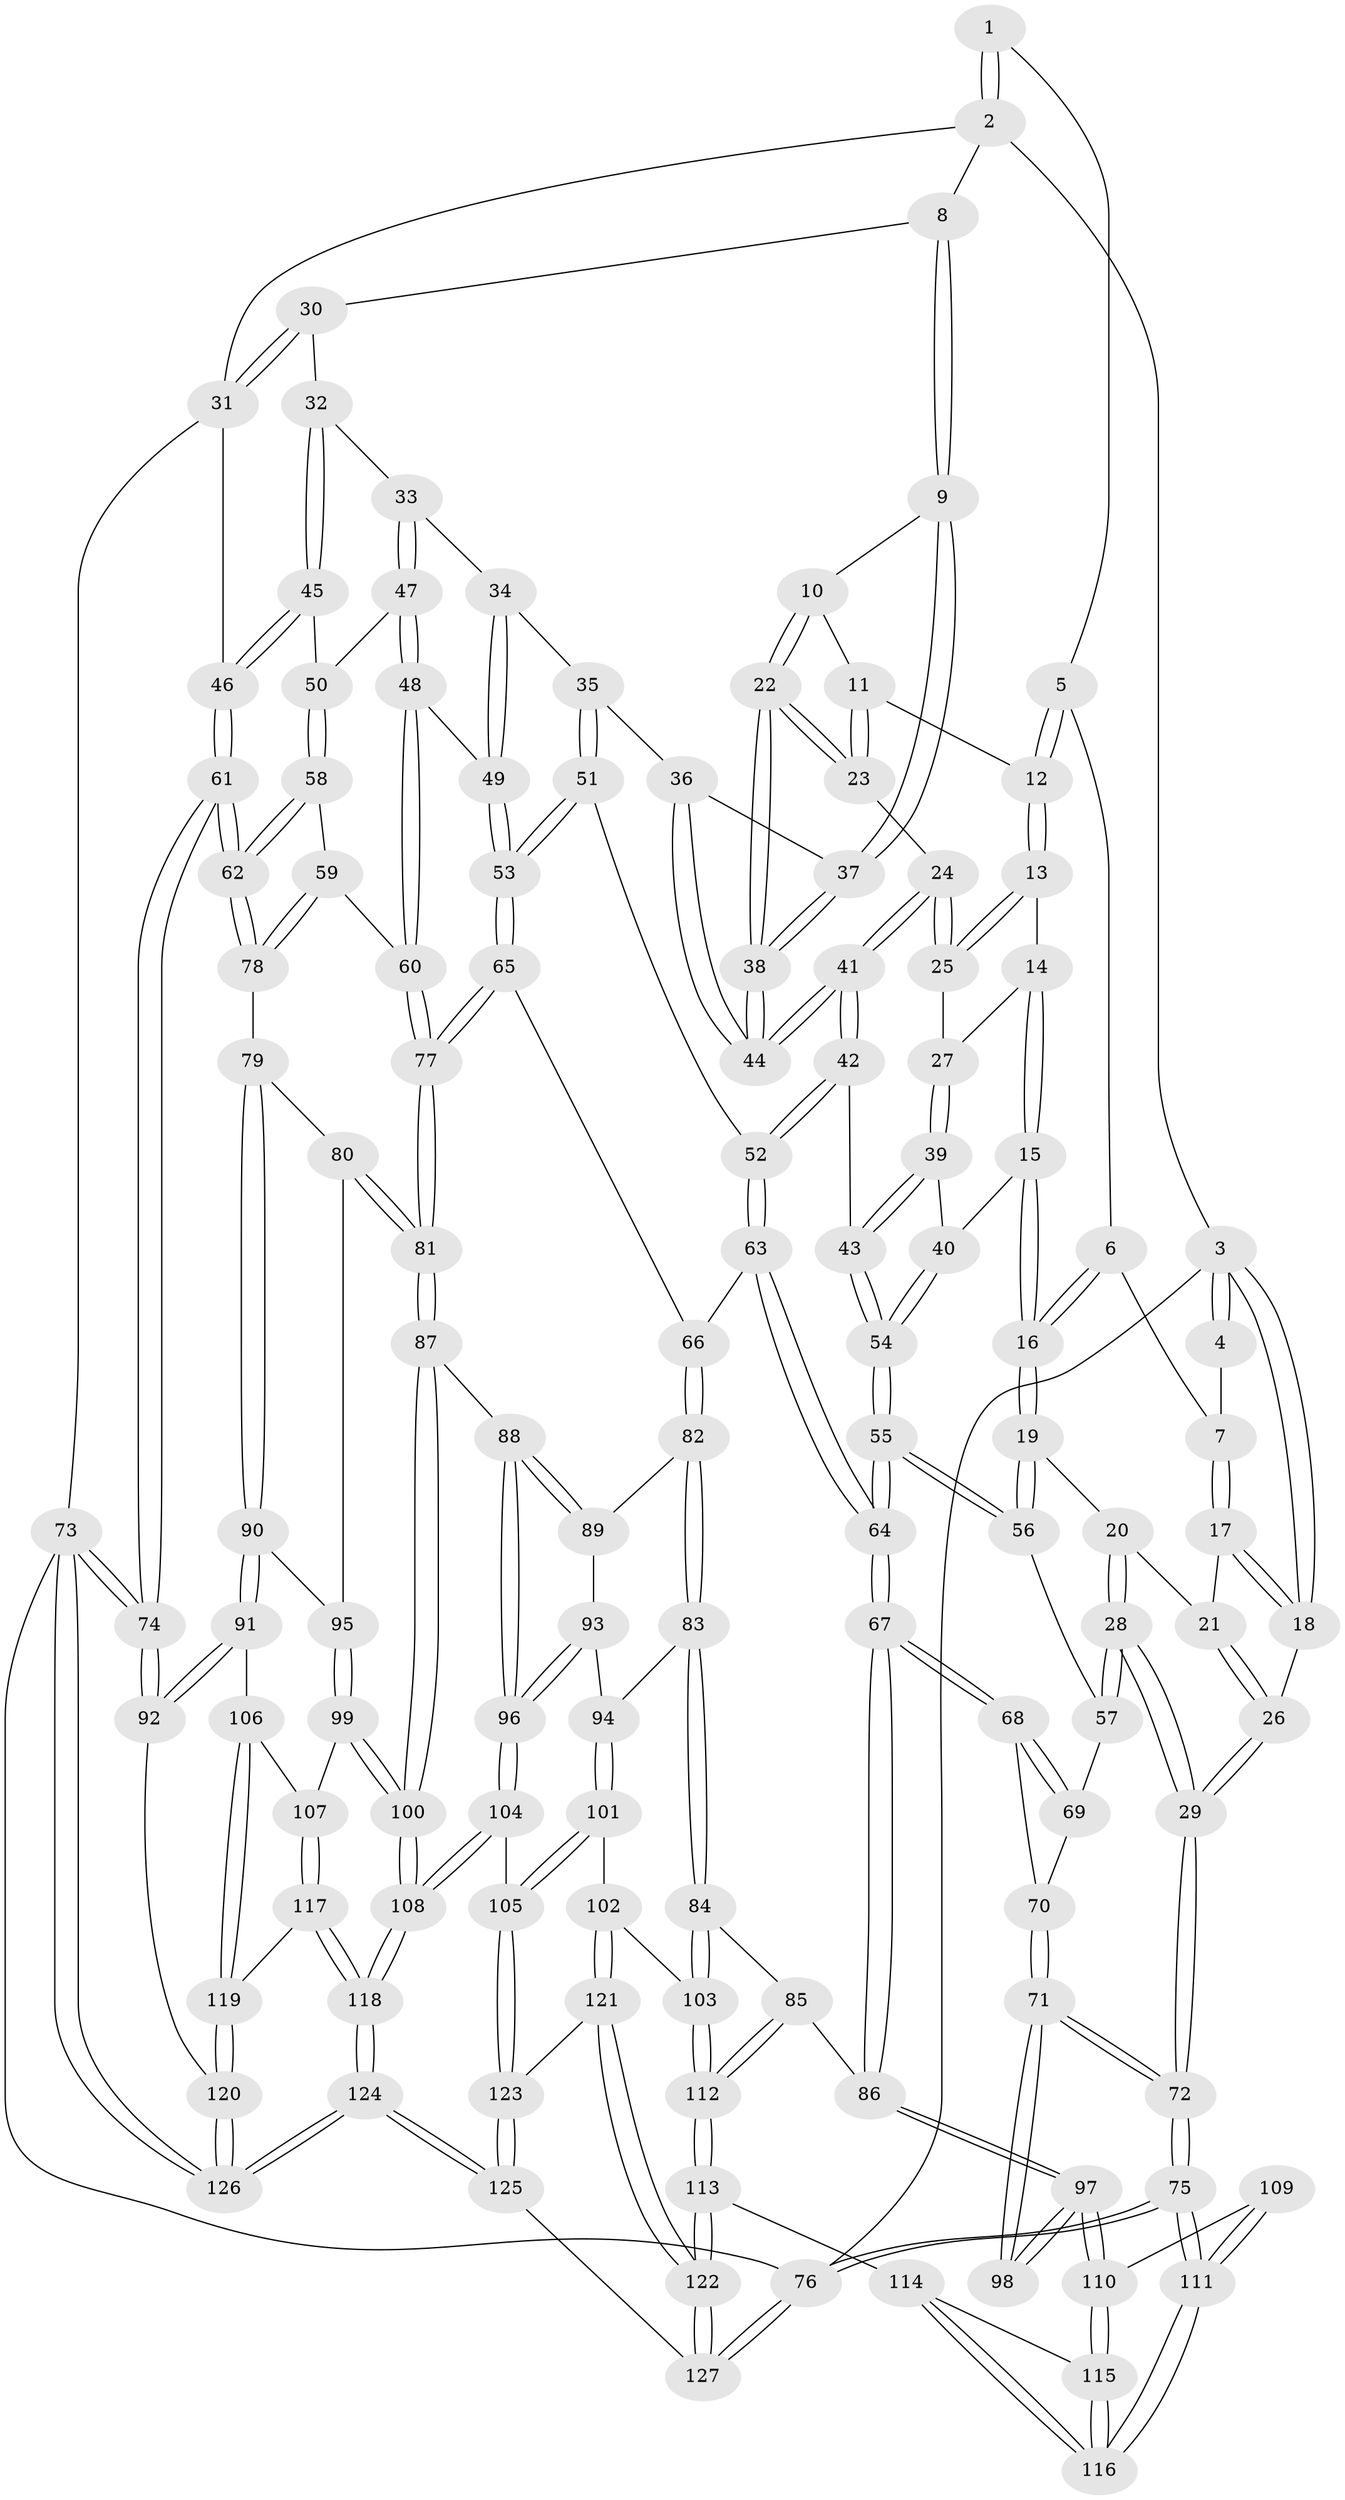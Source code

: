 // Generated by graph-tools (version 1.1) at 2025/38/03/09/25 02:38:27]
// undirected, 127 vertices, 314 edges
graph export_dot {
graph [start="1"]
  node [color=gray90,style=filled];
  1 [pos="+0.3334899558856021+0"];
  2 [pos="+0.6709280360968197+0"];
  3 [pos="+0+0"];
  4 [pos="+0+0"];
  5 [pos="+0.29848895707073586+0"];
  6 [pos="+0.2862692061315345+0"];
  7 [pos="+0.09979628501525736+0.11648878739239979"];
  8 [pos="+0.6855367193803987+0"];
  9 [pos="+0.6694707681458637+0"];
  10 [pos="+0.4667063522944817+0.1593157821238958"];
  11 [pos="+0.38369053379169626+0.1534502215032538"];
  12 [pos="+0.36299856617054654+0.14158650540615153"];
  13 [pos="+0.347422016000885+0.17639062481275705"];
  14 [pos="+0.33662641433868634+0.19613776549082007"];
  15 [pos="+0.2081075871299297+0.26650555413732996"];
  16 [pos="+0.19818472235719614+0.2642218568632099"];
  17 [pos="+0.08861990574831327+0.14666841356900906"];
  18 [pos="+0+0"];
  19 [pos="+0.19679535343043225+0.26465098750711846"];
  20 [pos="+0.0915845200060107+0.1573112964318806"];
  21 [pos="+0.08850807410528257+0.15108980643006661"];
  22 [pos="+0.4637509570409954+0.21848650085863283"];
  23 [pos="+0.4044168480018831+0.20284460072240879"];
  24 [pos="+0.3958063586743096+0.23322400441947647"];
  25 [pos="+0.39156452817153486+0.23260936383103034"];
  26 [pos="+0+0.2420594225640922"];
  27 [pos="+0.3567818624547002+0.2334893968114372"];
  28 [pos="+0+0.3878327827664097"];
  29 [pos="+0+0.39632475949697926"];
  30 [pos="+0.7132248564198675+0"];
  31 [pos="+1+0.14419921105926267"];
  32 [pos="+0.813216824527777+0.11248275070513443"];
  33 [pos="+0.7986699438924348+0.25480202979544575"];
  34 [pos="+0.7425448689445695+0.28025191381480313"];
  35 [pos="+0.6438042244619946+0.2658804183333189"];
  36 [pos="+0.632548747338392+0.20273631485115173"];
  37 [pos="+0.645719419409305+0.07302639939991691"];
  38 [pos="+0.47770174421317074+0.2606314525643503"];
  39 [pos="+0.3347813935743149+0.32909061323228317"];
  40 [pos="+0.2441359299579561+0.2868142827505886"];
  41 [pos="+0.46004812859764893+0.34518996635432353"];
  42 [pos="+0.45850719467858714+0.3566929897739448"];
  43 [pos="+0.37447313335004584+0.36105810198350546"];
  44 [pos="+0.47574001642172237+0.30001184738191233"];
  45 [pos="+1+0.23993372098842833"];
  46 [pos="+1+0.22708579977846768"];
  47 [pos="+0.8447163431560645+0.3597373564295636"];
  48 [pos="+0.6879434401343149+0.4582371951216495"];
  49 [pos="+0.6786528494789184+0.4559232488952926"];
  50 [pos="+0.8978641376234828+0.3699888868670774"];
  51 [pos="+0.6141959810926481+0.40676235786213155"];
  52 [pos="+0.4657368214993126+0.36328011129380655"];
  53 [pos="+0.656747923885597+0.4536704051958944"];
  54 [pos="+0.2729033243515005+0.5036479109435892"];
  55 [pos="+0.2639867344063339+0.5180883790580852"];
  56 [pos="+0.13007594587271318+0.3456217126108734"];
  57 [pos="+0+0.3920172544123116"];
  58 [pos="+0.9217076401671962+0.4570783099602343"];
  59 [pos="+0.8063162563743764+0.5770446330834669"];
  60 [pos="+0.788818766218116+0.567313956500306"];
  61 [pos="+1+0.5957750136684128"];
  62 [pos="+1+0.5672461255320622"];
  63 [pos="+0.42578006873220636+0.5942692518714253"];
  64 [pos="+0.26378421858680945+0.6105258126970377"];
  65 [pos="+0.5604932284565416+0.597263218085674"];
  66 [pos="+0.4807371994007853+0.6162447490557351"];
  67 [pos="+0.2450549802221191+0.6308467951705139"];
  68 [pos="+0.2251000846816485+0.6238666751946433"];
  69 [pos="+0.08583916217627308+0.5066761887364556"];
  70 [pos="+0.0119389520680057+0.6303845291655871"];
  71 [pos="+0+0.666134606997458"];
  72 [pos="+0+0.665297003987961"];
  73 [pos="+1+1"];
  74 [pos="+1+0.7504907999909151"];
  75 [pos="+0+1"];
  76 [pos="+0+1"];
  77 [pos="+0.6406462560283174+0.689808365514557"];
  78 [pos="+0.8203536292177399+0.5983320434401814"];
  79 [pos="+0.8277764256284139+0.6455512158755364"];
  80 [pos="+0.686520104122056+0.7194048394473582"];
  81 [pos="+0.6508196750913233+0.7246959409171829"];
  82 [pos="+0.4818187533131942+0.6481190156286755"];
  83 [pos="+0.44121571505307217+0.7468049247428276"];
  84 [pos="+0.35408271453937307+0.7695448889953278"];
  85 [pos="+0.25084540230959146+0.6818348166389654"];
  86 [pos="+0.24143398037848338+0.6714664219139946"];
  87 [pos="+0.6488368157089869+0.7333966413025158"];
  88 [pos="+0.5998914042841335+0.7545062260756364"];
  89 [pos="+0.5041425436048914+0.7000235291809932"];
  90 [pos="+0.8604627918330359+0.7168980321356808"];
  91 [pos="+0.9024549517974114+0.7514265688020849"];
  92 [pos="+1+0.7604923609046265"];
  93 [pos="+0.5145292389422688+0.7534200666274855"];
  94 [pos="+0.4594688302283558+0.7746949797077374"];
  95 [pos="+0.7901671716086109+0.7511781041756215"];
  96 [pos="+0.5458530213230788+0.7923528169819076"];
  97 [pos="+0.22864315205777622+0.6887194670916847"];
  98 [pos="+0+0.7142040779265476"];
  99 [pos="+0.7345491323193702+0.8193094948871131"];
  100 [pos="+0.6875950919996715+0.8348354490570139"];
  101 [pos="+0.46012141247214394+0.7858486384236504"];
  102 [pos="+0.38118054321816536+0.8265846815621027"];
  103 [pos="+0.3797009586492384+0.8259175124524265"];
  104 [pos="+0.5249080565321478+0.8607784022319324"];
  105 [pos="+0.5153070792594391+0.8644498070583595"];
  106 [pos="+0.8735318056049318+0.8070703834051215"];
  107 [pos="+0.7782693274721068+0.8322248716133755"];
  108 [pos="+0.665650629222456+0.9074881617556109"];
  109 [pos="+0.09479677823710267+0.7746475893697714"];
  110 [pos="+0.2001281495341015+0.7344343229091331"];
  111 [pos="+0+0.9965949075109372"];
  112 [pos="+0.3127178808695501+0.9024740297168198"];
  113 [pos="+0.2922584131082491+0.9509359226244021"];
  114 [pos="+0.27671094658680745+0.9397442370604576"];
  115 [pos="+0.1932960356280775+0.8495219224292049"];
  116 [pos="+0.04118194687205472+0.9633897995867808"];
  117 [pos="+0.816709727321363+0.9129034628687804"];
  118 [pos="+0.7167828514921458+1"];
  119 [pos="+0.8620872751656504+0.8769363264304812"];
  120 [pos="+0.9303386998103084+0.9258919423399722"];
  121 [pos="+0.4594267272119943+0.8914466949394612"];
  122 [pos="+0.3057280385064134+0.9845576889477756"];
  123 [pos="+0.4803331783935833+0.8942518225179121"];
  124 [pos="+0.7204606608297178+1"];
  125 [pos="+0.5275421025562133+1"];
  126 [pos="+0.8718004495024705+1"];
  127 [pos="+0.3111212291437734+1"];
  1 -- 2;
  1 -- 2;
  1 -- 5;
  2 -- 3;
  2 -- 8;
  2 -- 31;
  3 -- 4;
  3 -- 4;
  3 -- 18;
  3 -- 18;
  3 -- 76;
  4 -- 7;
  5 -- 6;
  5 -- 12;
  5 -- 12;
  6 -- 7;
  6 -- 16;
  6 -- 16;
  7 -- 17;
  7 -- 17;
  8 -- 9;
  8 -- 9;
  8 -- 30;
  9 -- 10;
  9 -- 37;
  9 -- 37;
  10 -- 11;
  10 -- 22;
  10 -- 22;
  11 -- 12;
  11 -- 23;
  11 -- 23;
  12 -- 13;
  12 -- 13;
  13 -- 14;
  13 -- 25;
  13 -- 25;
  14 -- 15;
  14 -- 15;
  14 -- 27;
  15 -- 16;
  15 -- 16;
  15 -- 40;
  16 -- 19;
  16 -- 19;
  17 -- 18;
  17 -- 18;
  17 -- 21;
  18 -- 26;
  19 -- 20;
  19 -- 56;
  19 -- 56;
  20 -- 21;
  20 -- 28;
  20 -- 28;
  21 -- 26;
  21 -- 26;
  22 -- 23;
  22 -- 23;
  22 -- 38;
  22 -- 38;
  23 -- 24;
  24 -- 25;
  24 -- 25;
  24 -- 41;
  24 -- 41;
  25 -- 27;
  26 -- 29;
  26 -- 29;
  27 -- 39;
  27 -- 39;
  28 -- 29;
  28 -- 29;
  28 -- 57;
  28 -- 57;
  29 -- 72;
  29 -- 72;
  30 -- 31;
  30 -- 31;
  30 -- 32;
  31 -- 46;
  31 -- 73;
  32 -- 33;
  32 -- 45;
  32 -- 45;
  33 -- 34;
  33 -- 47;
  33 -- 47;
  34 -- 35;
  34 -- 49;
  34 -- 49;
  35 -- 36;
  35 -- 51;
  35 -- 51;
  36 -- 37;
  36 -- 44;
  36 -- 44;
  37 -- 38;
  37 -- 38;
  38 -- 44;
  38 -- 44;
  39 -- 40;
  39 -- 43;
  39 -- 43;
  40 -- 54;
  40 -- 54;
  41 -- 42;
  41 -- 42;
  41 -- 44;
  41 -- 44;
  42 -- 43;
  42 -- 52;
  42 -- 52;
  43 -- 54;
  43 -- 54;
  45 -- 46;
  45 -- 46;
  45 -- 50;
  46 -- 61;
  46 -- 61;
  47 -- 48;
  47 -- 48;
  47 -- 50;
  48 -- 49;
  48 -- 60;
  48 -- 60;
  49 -- 53;
  49 -- 53;
  50 -- 58;
  50 -- 58;
  51 -- 52;
  51 -- 53;
  51 -- 53;
  52 -- 63;
  52 -- 63;
  53 -- 65;
  53 -- 65;
  54 -- 55;
  54 -- 55;
  55 -- 56;
  55 -- 56;
  55 -- 64;
  55 -- 64;
  56 -- 57;
  57 -- 69;
  58 -- 59;
  58 -- 62;
  58 -- 62;
  59 -- 60;
  59 -- 78;
  59 -- 78;
  60 -- 77;
  60 -- 77;
  61 -- 62;
  61 -- 62;
  61 -- 74;
  61 -- 74;
  62 -- 78;
  62 -- 78;
  63 -- 64;
  63 -- 64;
  63 -- 66;
  64 -- 67;
  64 -- 67;
  65 -- 66;
  65 -- 77;
  65 -- 77;
  66 -- 82;
  66 -- 82;
  67 -- 68;
  67 -- 68;
  67 -- 86;
  67 -- 86;
  68 -- 69;
  68 -- 69;
  68 -- 70;
  69 -- 70;
  70 -- 71;
  70 -- 71;
  71 -- 72;
  71 -- 72;
  71 -- 98;
  71 -- 98;
  72 -- 75;
  72 -- 75;
  73 -- 74;
  73 -- 74;
  73 -- 126;
  73 -- 126;
  73 -- 76;
  74 -- 92;
  74 -- 92;
  75 -- 76;
  75 -- 76;
  75 -- 111;
  75 -- 111;
  76 -- 127;
  76 -- 127;
  77 -- 81;
  77 -- 81;
  78 -- 79;
  79 -- 80;
  79 -- 90;
  79 -- 90;
  80 -- 81;
  80 -- 81;
  80 -- 95;
  81 -- 87;
  81 -- 87;
  82 -- 83;
  82 -- 83;
  82 -- 89;
  83 -- 84;
  83 -- 84;
  83 -- 94;
  84 -- 85;
  84 -- 103;
  84 -- 103;
  85 -- 86;
  85 -- 112;
  85 -- 112;
  86 -- 97;
  86 -- 97;
  87 -- 88;
  87 -- 100;
  87 -- 100;
  88 -- 89;
  88 -- 89;
  88 -- 96;
  88 -- 96;
  89 -- 93;
  90 -- 91;
  90 -- 91;
  90 -- 95;
  91 -- 92;
  91 -- 92;
  91 -- 106;
  92 -- 120;
  93 -- 94;
  93 -- 96;
  93 -- 96;
  94 -- 101;
  94 -- 101;
  95 -- 99;
  95 -- 99;
  96 -- 104;
  96 -- 104;
  97 -- 98;
  97 -- 98;
  97 -- 110;
  97 -- 110;
  99 -- 100;
  99 -- 100;
  99 -- 107;
  100 -- 108;
  100 -- 108;
  101 -- 102;
  101 -- 105;
  101 -- 105;
  102 -- 103;
  102 -- 121;
  102 -- 121;
  103 -- 112;
  103 -- 112;
  104 -- 105;
  104 -- 108;
  104 -- 108;
  105 -- 123;
  105 -- 123;
  106 -- 107;
  106 -- 119;
  106 -- 119;
  107 -- 117;
  107 -- 117;
  108 -- 118;
  108 -- 118;
  109 -- 110;
  109 -- 111;
  109 -- 111;
  110 -- 115;
  110 -- 115;
  111 -- 116;
  111 -- 116;
  112 -- 113;
  112 -- 113;
  113 -- 114;
  113 -- 122;
  113 -- 122;
  114 -- 115;
  114 -- 116;
  114 -- 116;
  115 -- 116;
  115 -- 116;
  117 -- 118;
  117 -- 118;
  117 -- 119;
  118 -- 124;
  118 -- 124;
  119 -- 120;
  119 -- 120;
  120 -- 126;
  120 -- 126;
  121 -- 122;
  121 -- 122;
  121 -- 123;
  122 -- 127;
  122 -- 127;
  123 -- 125;
  123 -- 125;
  124 -- 125;
  124 -- 125;
  124 -- 126;
  124 -- 126;
  125 -- 127;
}
